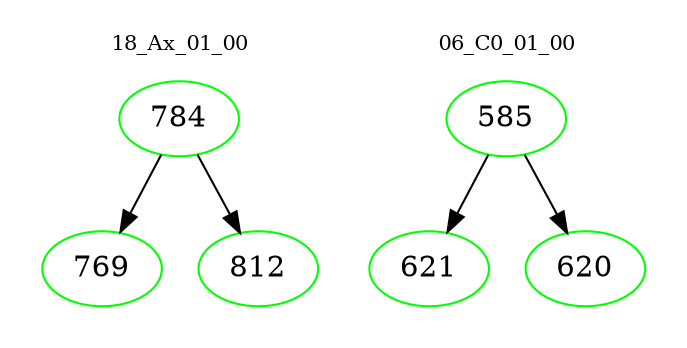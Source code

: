 digraph{
subgraph cluster_0 {
color = white
label = "18_Ax_01_00";
fontsize=10;
T0_784 [label="784", color="green"]
T0_784 -> T0_769 [color="black"]
T0_769 [label="769", color="green"]
T0_784 -> T0_812 [color="black"]
T0_812 [label="812", color="green"]
}
subgraph cluster_1 {
color = white
label = "06_C0_01_00";
fontsize=10;
T1_585 [label="585", color="green"]
T1_585 -> T1_621 [color="black"]
T1_621 [label="621", color="green"]
T1_585 -> T1_620 [color="black"]
T1_620 [label="620", color="green"]
}
}
